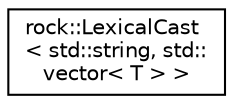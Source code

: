 digraph "类继承关系图"
{
 // LATEX_PDF_SIZE
  edge [fontname="Helvetica",fontsize="10",labelfontname="Helvetica",labelfontsize="10"];
  node [fontname="Helvetica",fontsize="10",shape=record];
  rankdir="LR";
  Node0 [label="rock::LexicalCast\l\< std::string, std::\lvector\< T \> \>",height=0.2,width=0.4,color="black", fillcolor="white", style="filled",URL="$classrock_1_1LexicalCast_3_01std_1_1string_00_01std_1_1vector_3_01T_01_4_01_4.html",tooltip="类型转换模板类片特化(YAML String 转换成 std::vector<T>)"];
}

